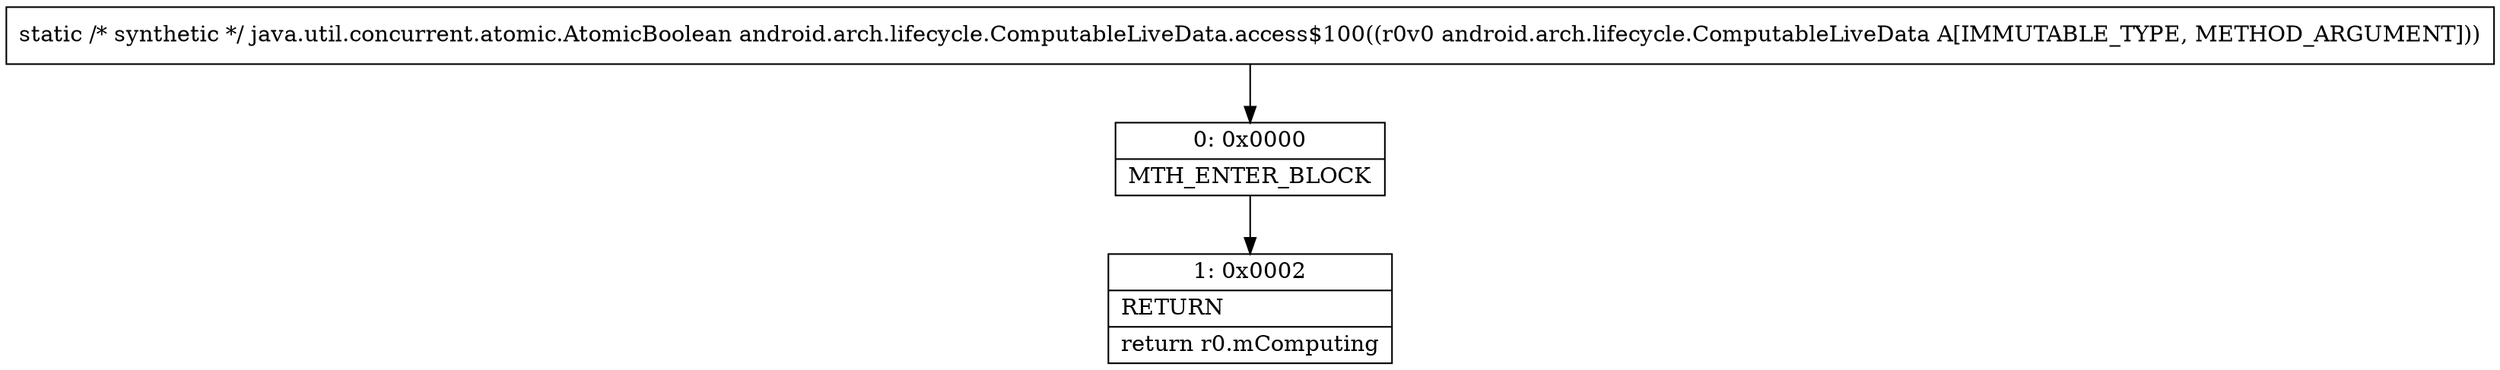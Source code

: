 digraph "CFG forandroid.arch.lifecycle.ComputableLiveData.access$100(Landroid\/arch\/lifecycle\/ComputableLiveData;)Ljava\/util\/concurrent\/atomic\/AtomicBoolean;" {
Node_0 [shape=record,label="{0\:\ 0x0000|MTH_ENTER_BLOCK\l}"];
Node_1 [shape=record,label="{1\:\ 0x0002|RETURN\l|return r0.mComputing\l}"];
MethodNode[shape=record,label="{static \/* synthetic *\/ java.util.concurrent.atomic.AtomicBoolean android.arch.lifecycle.ComputableLiveData.access$100((r0v0 android.arch.lifecycle.ComputableLiveData A[IMMUTABLE_TYPE, METHOD_ARGUMENT])) }"];
MethodNode -> Node_0;
Node_0 -> Node_1;
}

